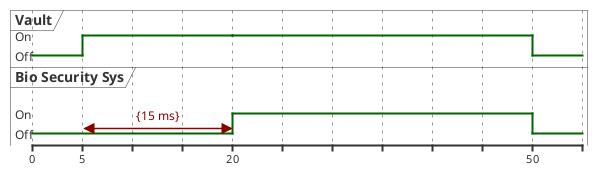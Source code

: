 @startuml
robust “Vault” as V
robust “Bio Security Sys” as BIO

@0
V is Off
BIO is Off

@+5
V is On
BIO@5 <-> @20 : {15 ms}

@+15
V is On
BIO is On

@+30
V is Off
BIO is Off
@enduml